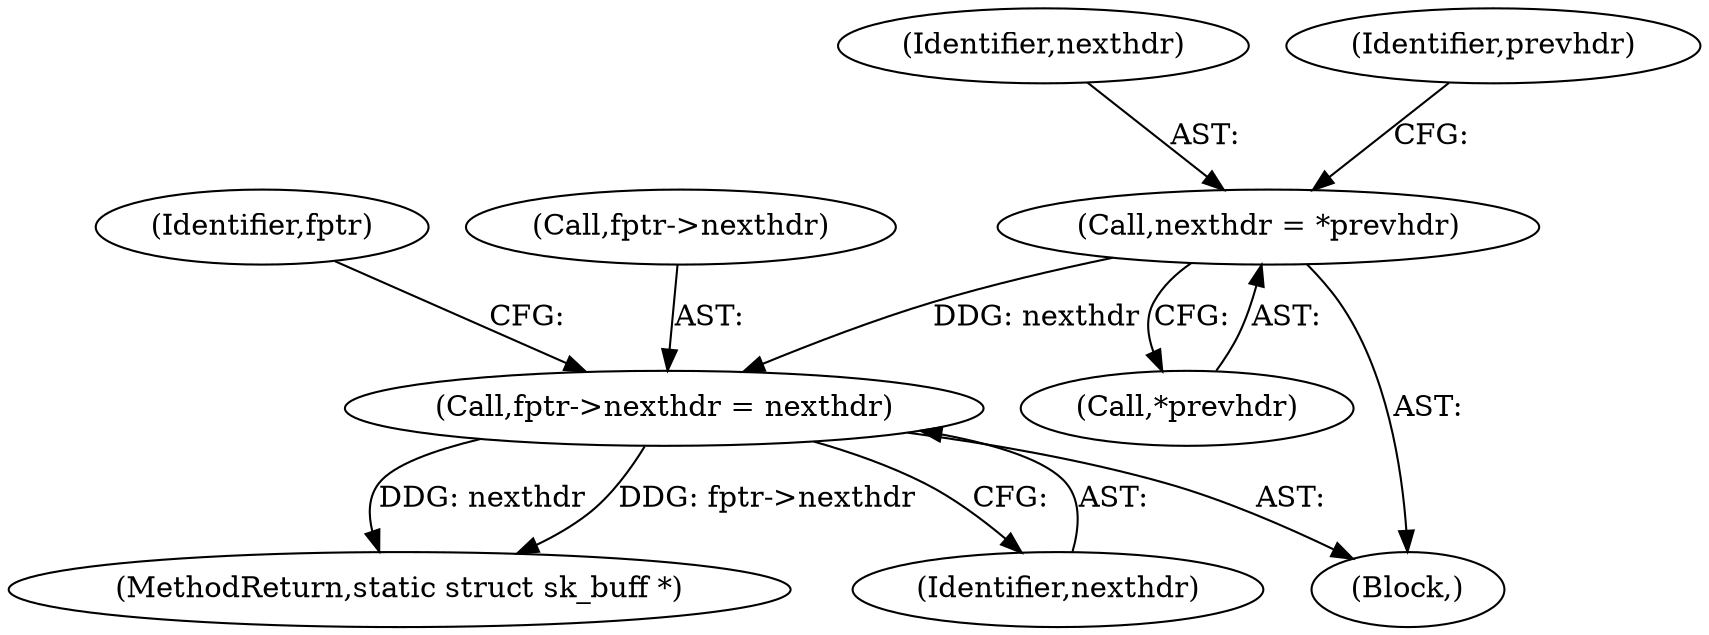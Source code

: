 digraph "0_linux_87c48fa3b4630905f98268dde838ee43626a060c_3@pointer" {
"1000243" [label="(Call,nexthdr = *prevhdr)"];
"1000288" [label="(Call,fptr->nexthdr = nexthdr)"];
"1000295" [label="(Identifier,fptr)"];
"1000243" [label="(Call,nexthdr = *prevhdr)"];
"1000108" [label="(Block,)"];
"1000312" [label="(MethodReturn,static struct sk_buff *)"];
"1000244" [label="(Identifier,nexthdr)"];
"1000249" [label="(Identifier,prevhdr)"];
"1000288" [label="(Call,fptr->nexthdr = nexthdr)"];
"1000289" [label="(Call,fptr->nexthdr)"];
"1000292" [label="(Identifier,nexthdr)"];
"1000245" [label="(Call,*prevhdr)"];
"1000243" -> "1000108"  [label="AST: "];
"1000243" -> "1000245"  [label="CFG: "];
"1000244" -> "1000243"  [label="AST: "];
"1000245" -> "1000243"  [label="AST: "];
"1000249" -> "1000243"  [label="CFG: "];
"1000243" -> "1000288"  [label="DDG: nexthdr"];
"1000288" -> "1000108"  [label="AST: "];
"1000288" -> "1000292"  [label="CFG: "];
"1000289" -> "1000288"  [label="AST: "];
"1000292" -> "1000288"  [label="AST: "];
"1000295" -> "1000288"  [label="CFG: "];
"1000288" -> "1000312"  [label="DDG: nexthdr"];
"1000288" -> "1000312"  [label="DDG: fptr->nexthdr"];
}
